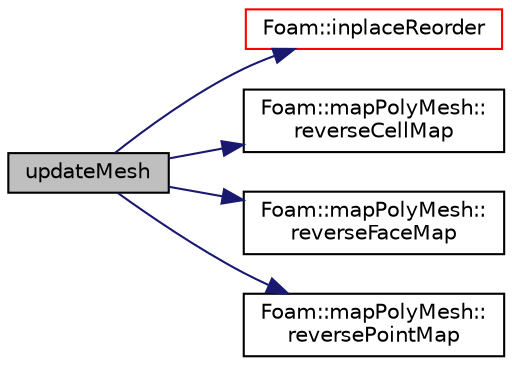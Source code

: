 digraph "updateMesh"
{
  bgcolor="transparent";
  edge [fontname="Helvetica",fontsize="10",labelfontname="Helvetica",labelfontsize="10"];
  node [fontname="Helvetica",fontsize="10",shape=record];
  rankdir="LR";
  Node403 [label="updateMesh",height=0.2,width=0.4,color="black", fillcolor="grey75", style="filled", fontcolor="black"];
  Node403 -> Node404 [color="midnightblue",fontsize="10",style="solid",fontname="Helvetica"];
  Node404 [label="Foam::inplaceReorder",height=0.2,width=0.4,color="red",URL="$a21851.html#afacafc96b1d456a8ba5cfb6c77ff9eb7",tooltip="Inplace reorder the elements of a list. "];
  Node403 -> Node408 [color="midnightblue",fontsize="10",style="solid",fontname="Helvetica"];
  Node408 [label="Foam::mapPolyMesh::\lreverseCellMap",height=0.2,width=0.4,color="black",URL="$a28541.html#a89843f27b1311c10f35810e3dc692061",tooltip="Reverse cell map. "];
  Node403 -> Node409 [color="midnightblue",fontsize="10",style="solid",fontname="Helvetica"];
  Node409 [label="Foam::mapPolyMesh::\lreverseFaceMap",height=0.2,width=0.4,color="black",URL="$a28541.html#a90aeffdd46fec5934a7816ca40984af2",tooltip="Reverse face map. "];
  Node403 -> Node410 [color="midnightblue",fontsize="10",style="solid",fontname="Helvetica"];
  Node410 [label="Foam::mapPolyMesh::\lreversePointMap",height=0.2,width=0.4,color="black",URL="$a28541.html#a552b6f73bc2391a9c807f787f9774a39",tooltip="Reverse point map. "];
}
